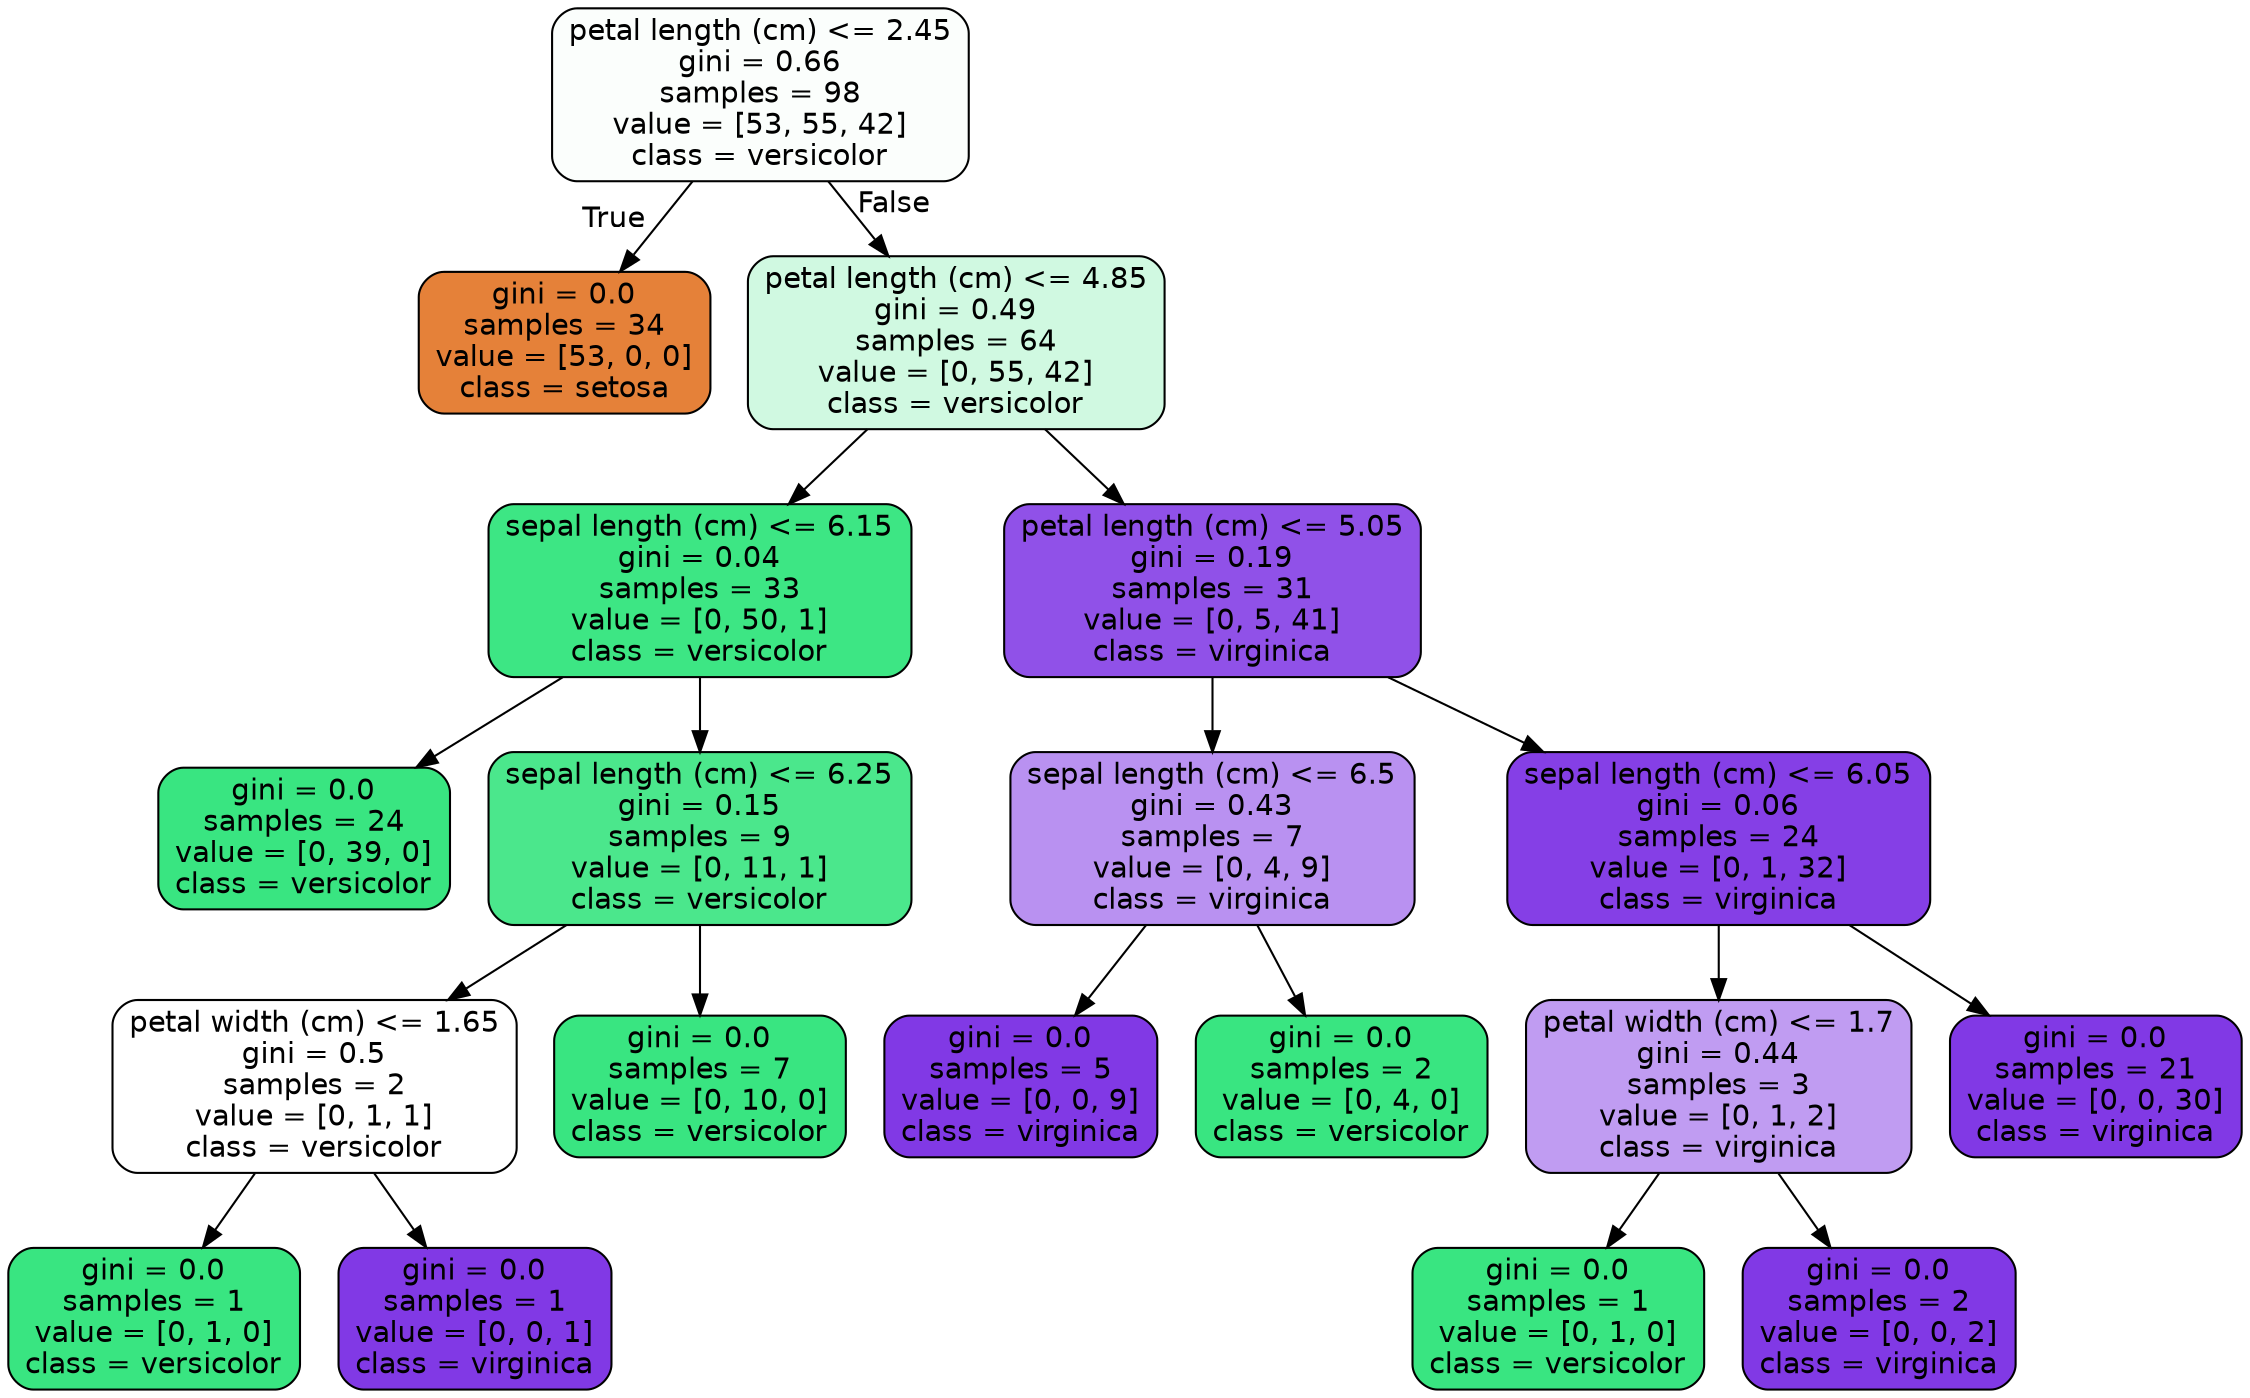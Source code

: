 digraph Tree {
node [shape=box, style="filled, rounded", color="black", fontname=helvetica] ;
edge [fontname=helvetica] ;
0 [label="petal length (cm) <= 2.45\ngini = 0.66\nsamples = 98\nvalue = [53, 55, 42]\nclass = versicolor", fillcolor="#fbfefc"] ;
1 [label="gini = 0.0\nsamples = 34\nvalue = [53, 0, 0]\nclass = setosa", fillcolor="#e58139"] ;
0 -> 1 [labeldistance=2.5, labelangle=45, headlabel="True"] ;
2 [label="petal length (cm) <= 4.85\ngini = 0.49\nsamples = 64\nvalue = [0, 55, 42]\nclass = versicolor", fillcolor="#d0f9e1"] ;
0 -> 2 [labeldistance=2.5, labelangle=-45, headlabel="False"] ;
3 [label="sepal length (cm) <= 6.15\ngini = 0.04\nsamples = 33\nvalue = [0, 50, 1]\nclass = versicolor", fillcolor="#3de684"] ;
2 -> 3 ;
4 [label="gini = 0.0\nsamples = 24\nvalue = [0, 39, 0]\nclass = versicolor", fillcolor="#39e581"] ;
3 -> 4 ;
5 [label="sepal length (cm) <= 6.25\ngini = 0.15\nsamples = 9\nvalue = [0, 11, 1]\nclass = versicolor", fillcolor="#4be78c"] ;
3 -> 5 ;
6 [label="petal width (cm) <= 1.65\ngini = 0.5\nsamples = 2\nvalue = [0, 1, 1]\nclass = versicolor", fillcolor="#ffffff"] ;
5 -> 6 ;
7 [label="gini = 0.0\nsamples = 1\nvalue = [0, 1, 0]\nclass = versicolor", fillcolor="#39e581"] ;
6 -> 7 ;
8 [label="gini = 0.0\nsamples = 1\nvalue = [0, 0, 1]\nclass = virginica", fillcolor="#8139e5"] ;
6 -> 8 ;
9 [label="gini = 0.0\nsamples = 7\nvalue = [0, 10, 0]\nclass = versicolor", fillcolor="#39e581"] ;
5 -> 9 ;
10 [label="petal length (cm) <= 5.05\ngini = 0.19\nsamples = 31\nvalue = [0, 5, 41]\nclass = virginica", fillcolor="#9051e8"] ;
2 -> 10 ;
11 [label="sepal length (cm) <= 6.5\ngini = 0.43\nsamples = 7\nvalue = [0, 4, 9]\nclass = virginica", fillcolor="#b991f1"] ;
10 -> 11 ;
12 [label="gini = 0.0\nsamples = 5\nvalue = [0, 0, 9]\nclass = virginica", fillcolor="#8139e5"] ;
11 -> 12 ;
13 [label="gini = 0.0\nsamples = 2\nvalue = [0, 4, 0]\nclass = versicolor", fillcolor="#39e581"] ;
11 -> 13 ;
14 [label="sepal length (cm) <= 6.05\ngini = 0.06\nsamples = 24\nvalue = [0, 1, 32]\nclass = virginica", fillcolor="#853fe6"] ;
10 -> 14 ;
15 [label="petal width (cm) <= 1.7\ngini = 0.44\nsamples = 3\nvalue = [0, 1, 2]\nclass = virginica", fillcolor="#c09cf2"] ;
14 -> 15 ;
16 [label="gini = 0.0\nsamples = 1\nvalue = [0, 1, 0]\nclass = versicolor", fillcolor="#39e581"] ;
15 -> 16 ;
17 [label="gini = 0.0\nsamples = 2\nvalue = [0, 0, 2]\nclass = virginica", fillcolor="#8139e5"] ;
15 -> 17 ;
18 [label="gini = 0.0\nsamples = 21\nvalue = [0, 0, 30]\nclass = virginica", fillcolor="#8139e5"] ;
14 -> 18 ;
}
